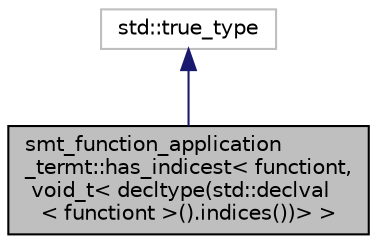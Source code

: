 digraph "smt_function_application_termt::has_indicest&lt; functiont, void_t&lt; decltype(std::declval&lt; functiont &gt;().indices())&gt; &gt;"
{
 // LATEX_PDF_SIZE
  bgcolor="transparent";
  edge [fontname="Helvetica",fontsize="10",labelfontname="Helvetica",labelfontsize="10"];
  node [fontname="Helvetica",fontsize="10",shape=record];
  Node1 [label="smt_function_application\l_termt::has_indicest\< functiont,\l void_t\< decltype(std::declval\l\< functiont \>().indices())\> \>",height=0.2,width=0.4,color="black", fillcolor="grey75", style="filled", fontcolor="black",tooltip=" "];
  Node2 -> Node1 [dir="back",color="midnightblue",fontsize="10",style="solid",fontname="Helvetica"];
  Node2 [label="std::true_type",height=0.2,width=0.4,color="grey75",tooltip=" "];
}
